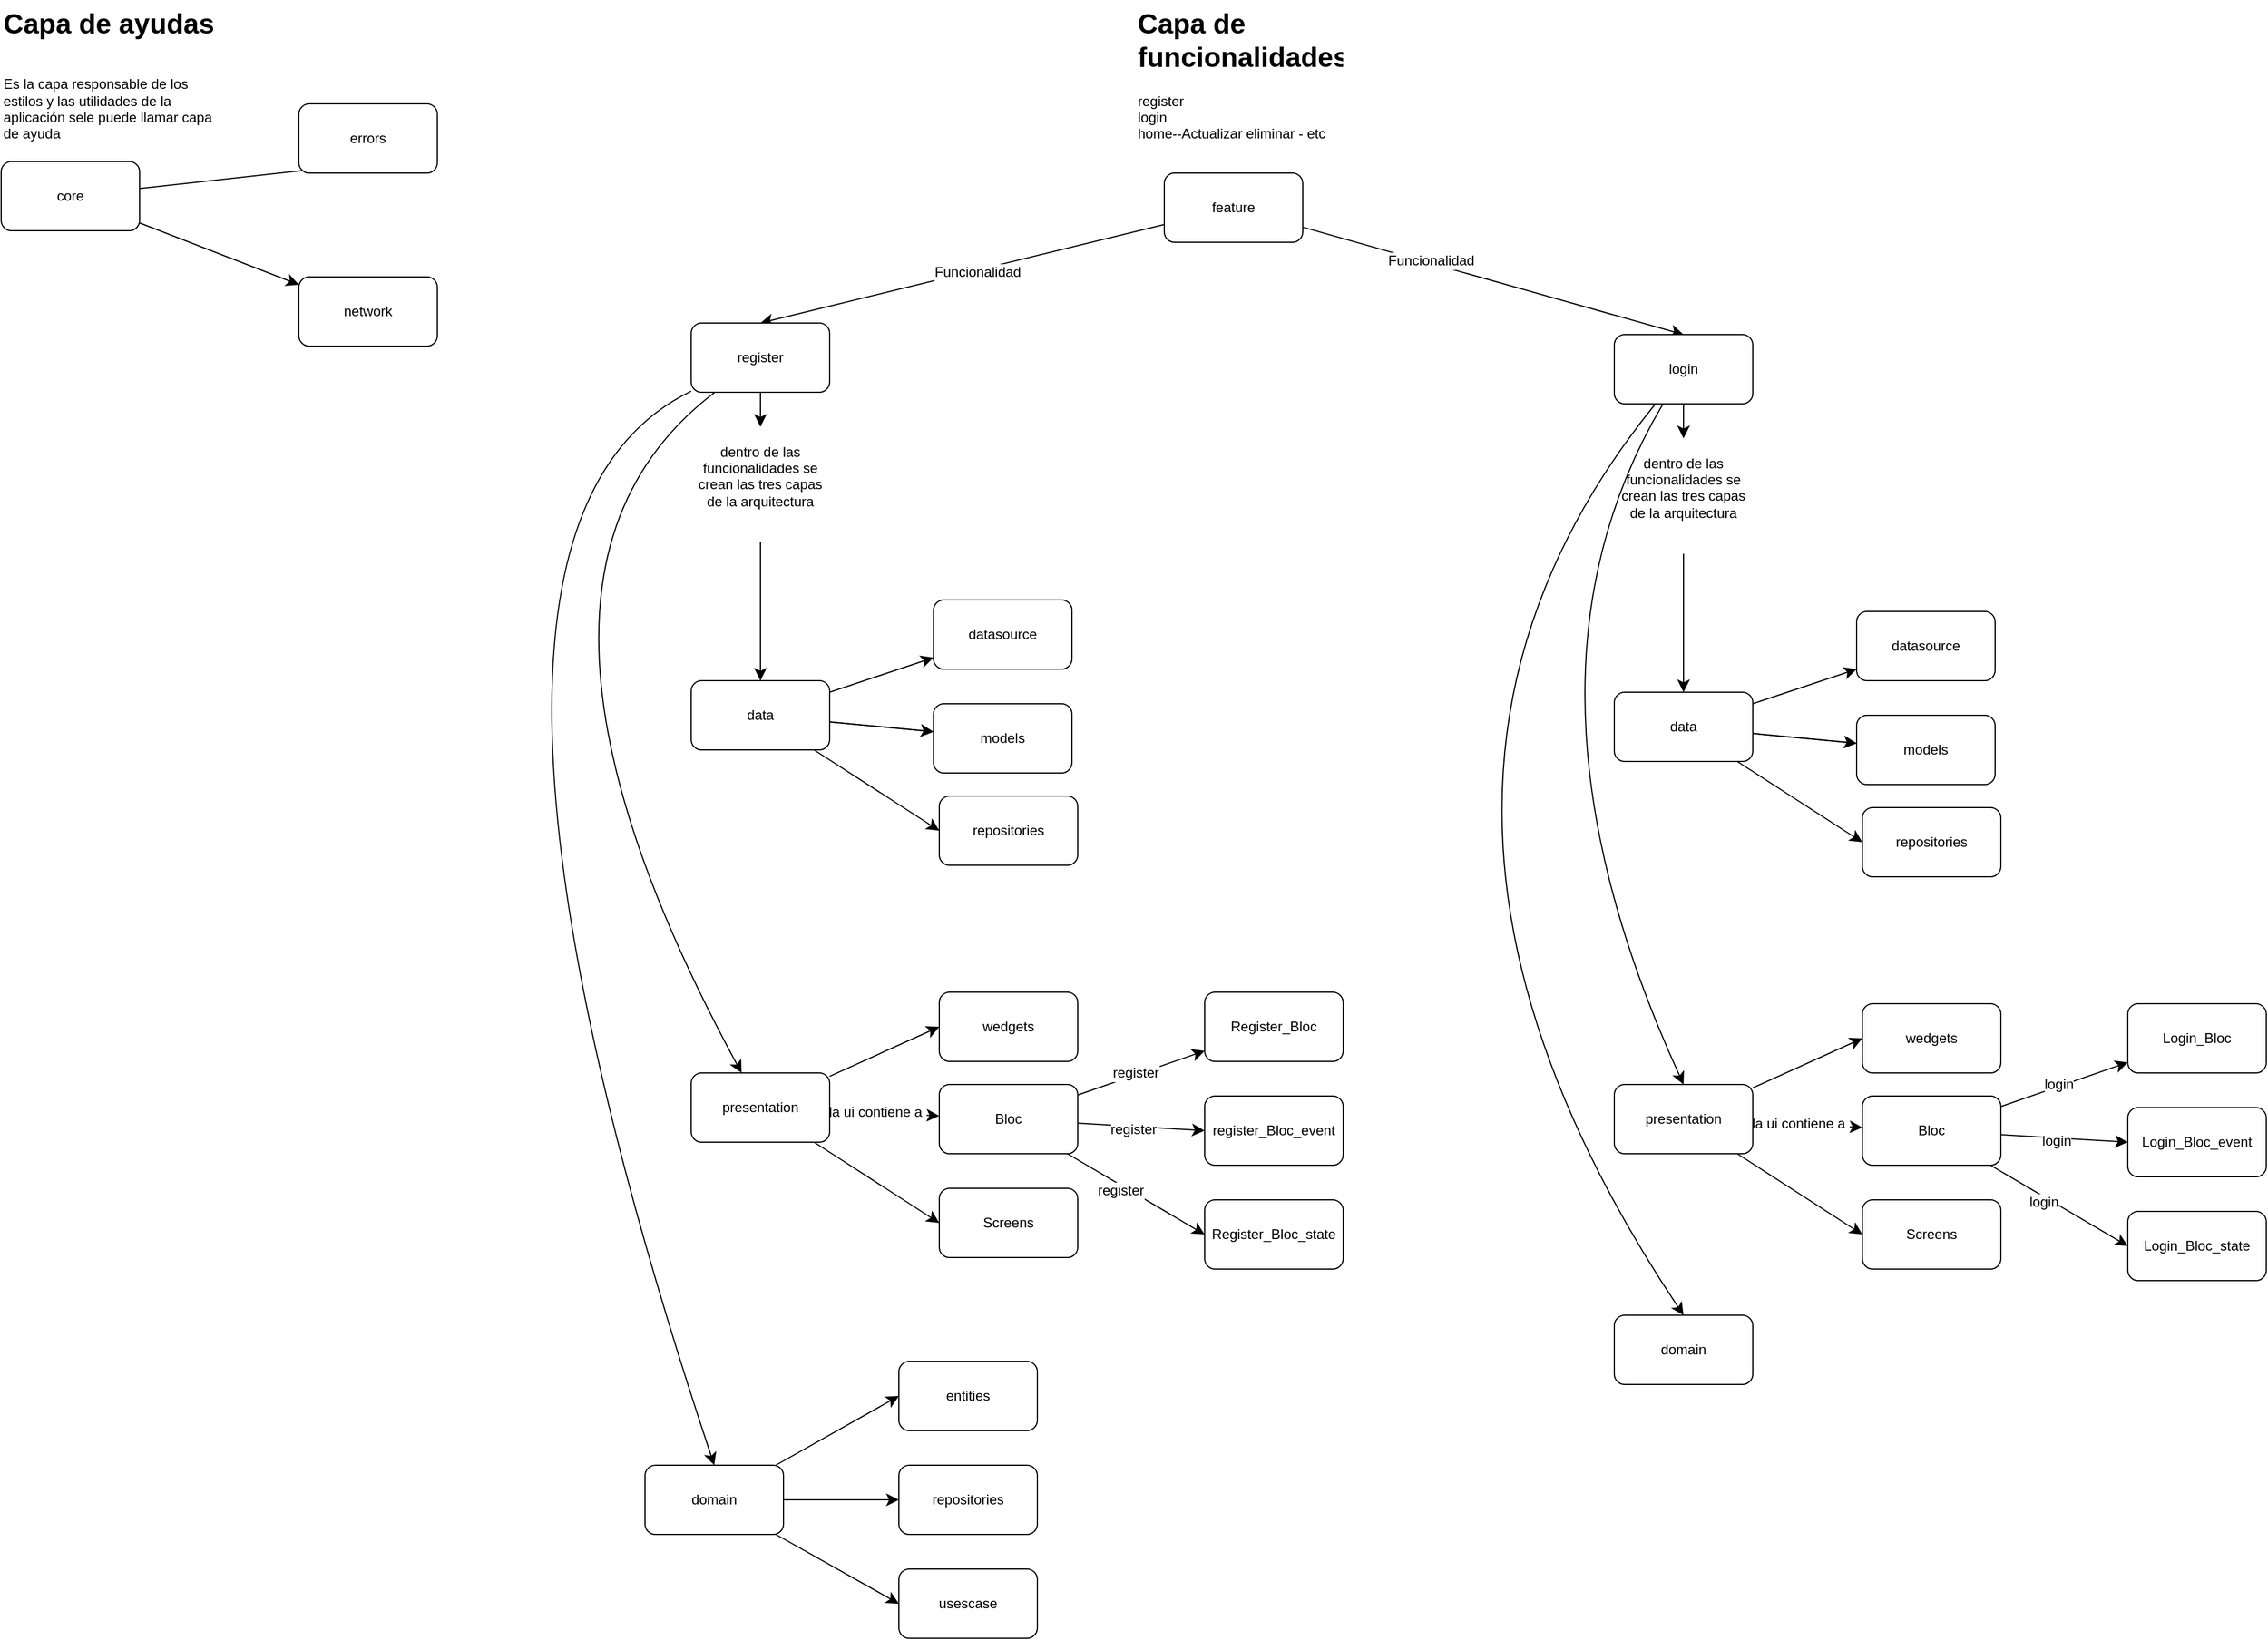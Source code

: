 <mxfile version="27.1.5" pages="3">
  <diagram name="Arquitectura Limpia" id="7ERIjwQvnktd2pereJde">
    <mxGraphModel dx="3115" dy="953" grid="1" gridSize="10" guides="1" tooltips="1" connect="1" arrows="1" fold="1" page="1" pageScale="1" pageWidth="827" pageHeight="1169" math="0" shadow="0">
      <root>
        <mxCell id="0" />
        <mxCell id="1" parent="0" />
        <mxCell id="aWAq4-83WFejdwoQO6e6-8" value="" style="edgeStyle=none;curved=1;rounded=0;orthogonalLoop=1;jettySize=auto;html=1;fontSize=12;startSize=8;endSize=8;" parent="1" source="H6_uLiXJobDVrNfoFZqB-1" target="aWAq4-83WFejdwoQO6e6-7" edge="1">
          <mxGeometry relative="1" as="geometry" />
        </mxCell>
        <mxCell id="aWAq4-83WFejdwoQO6e6-10" style="edgeStyle=none;curved=1;rounded=0;orthogonalLoop=1;jettySize=auto;html=1;entryX=1;entryY=0.75;entryDx=0;entryDy=0;fontSize=12;startSize=8;endSize=8;" parent="1" source="H6_uLiXJobDVrNfoFZqB-1" target="aWAq4-83WFejdwoQO6e6-9" edge="1">
          <mxGeometry relative="1" as="geometry" />
        </mxCell>
        <mxCell id="H6_uLiXJobDVrNfoFZqB-1" value="core" style="rounded=1;whiteSpace=wrap;html=1;" parent="1" vertex="1">
          <mxGeometry x="-388" y="150" width="120" height="60" as="geometry" />
        </mxCell>
        <mxCell id="H6_uLiXJobDVrNfoFZqB-8" style="edgeStyle=none;curved=1;rounded=0;orthogonalLoop=1;jettySize=auto;html=1;entryX=0.5;entryY=0;entryDx=0;entryDy=0;fontSize=12;startSize=8;endSize=8;" parent="1" source="H6_uLiXJobDVrNfoFZqB-3" target="H6_uLiXJobDVrNfoFZqB-7" edge="1">
          <mxGeometry relative="1" as="geometry" />
        </mxCell>
        <mxCell id="H6_uLiXJobDVrNfoFZqB-9" value="Funcionalidad" style="edgeLabel;html=1;align=center;verticalAlign=middle;resizable=0;points=[];fontSize=12;" parent="H6_uLiXJobDVrNfoFZqB-8" vertex="1" connectable="0">
          <mxGeometry x="-0.073" y="2" relative="1" as="geometry">
            <mxPoint as="offset" />
          </mxGeometry>
        </mxCell>
        <mxCell id="H6_uLiXJobDVrNfoFZqB-10" style="edgeStyle=none;curved=1;rounded=0;orthogonalLoop=1;jettySize=auto;html=1;fontSize=12;startSize=8;endSize=8;entryX=0.5;entryY=0;entryDx=0;entryDy=0;" parent="1" source="H6_uLiXJobDVrNfoFZqB-3" target="H6_uLiXJobDVrNfoFZqB-53" edge="1">
          <mxGeometry relative="1" as="geometry">
            <mxPoint x="980" y="300" as="targetPoint" />
          </mxGeometry>
        </mxCell>
        <mxCell id="H6_uLiXJobDVrNfoFZqB-12" value="Funcionalidad" style="edgeLabel;html=1;align=center;verticalAlign=middle;resizable=0;points=[];fontSize=12;" parent="H6_uLiXJobDVrNfoFZqB-10" vertex="1" connectable="0">
          <mxGeometry x="-0.335" y="2" relative="1" as="geometry">
            <mxPoint as="offset" />
          </mxGeometry>
        </mxCell>
        <mxCell id="H6_uLiXJobDVrNfoFZqB-3" value="feature" style="rounded=1;whiteSpace=wrap;html=1;" parent="1" vertex="1">
          <mxGeometry x="620" y="160" width="120" height="60" as="geometry" />
        </mxCell>
        <mxCell id="H6_uLiXJobDVrNfoFZqB-4" value="&lt;h1 style=&quot;margin-top: 0px;&quot;&gt;Capa de funcionalidades&lt;/h1&gt;&lt;div&gt;register&lt;/div&gt;&lt;div&gt;login&lt;/div&gt;&lt;div&gt;home--Actualizar eliminar - etc&lt;/div&gt;" style="text;html=1;whiteSpace=wrap;overflow=hidden;rounded=0;" parent="1" vertex="1">
          <mxGeometry x="595" y="10" width="180" height="130" as="geometry" />
        </mxCell>
        <mxCell id="H6_uLiXJobDVrNfoFZqB-6" value="&lt;h1 style=&quot;margin-top: 0px;&quot;&gt;Capa de ayudas&lt;/h1&gt;&lt;div&gt;&lt;br&gt;&lt;/div&gt;&lt;div&gt;&lt;span style=&quot;text-align: center;&quot;&gt;Es la capa responsable de los estilos y las utilidades de la aplicación sele puede llamar capa de ayuda&lt;/span&gt;&lt;/div&gt;" style="text;html=1;whiteSpace=wrap;overflow=hidden;rounded=0;" parent="1" vertex="1">
          <mxGeometry x="-388" y="10" width="190" height="120" as="geometry" />
        </mxCell>
        <mxCell id="H6_uLiXJobDVrNfoFZqB-15" style="edgeStyle=none;curved=1;rounded=0;orthogonalLoop=1;jettySize=auto;html=1;entryX=0.5;entryY=0;entryDx=0;entryDy=0;fontSize=12;startSize=8;endSize=8;" parent="1" source="H6_uLiXJobDVrNfoFZqB-16" target="H6_uLiXJobDVrNfoFZqB-14" edge="1">
          <mxGeometry relative="1" as="geometry" />
        </mxCell>
        <mxCell id="H6_uLiXJobDVrNfoFZqB-36" style="edgeStyle=none;curved=1;rounded=0;orthogonalLoop=1;jettySize=auto;html=1;fontSize=12;startSize=8;endSize=8;" parent="1" source="H6_uLiXJobDVrNfoFZqB-7" target="H6_uLiXJobDVrNfoFZqB-18" edge="1">
          <mxGeometry relative="1" as="geometry">
            <Array as="points">
              <mxPoint x="20" y="510" />
            </Array>
          </mxGeometry>
        </mxCell>
        <mxCell id="H6_uLiXJobDVrNfoFZqB-37" style="edgeStyle=none;curved=1;rounded=0;orthogonalLoop=1;jettySize=auto;html=1;entryX=0.5;entryY=0;entryDx=0;entryDy=0;fontSize=12;startSize=8;endSize=8;" parent="1" source="H6_uLiXJobDVrNfoFZqB-7" target="H6_uLiXJobDVrNfoFZqB-19" edge="1">
          <mxGeometry relative="1" as="geometry">
            <Array as="points">
              <mxPoint x="-40" y="470" />
            </Array>
          </mxGeometry>
        </mxCell>
        <mxCell id="H6_uLiXJobDVrNfoFZqB-7" value="register" style="rounded=1;whiteSpace=wrap;html=1;" parent="1" vertex="1">
          <mxGeometry x="210" y="290" width="120" height="60" as="geometry" />
        </mxCell>
        <mxCell id="H6_uLiXJobDVrNfoFZqB-44" value="" style="edgeStyle=none;curved=1;rounded=0;orthogonalLoop=1;jettySize=auto;html=1;fontSize=12;startSize=8;endSize=8;" parent="1" source="H6_uLiXJobDVrNfoFZqB-14" target="H6_uLiXJobDVrNfoFZqB-43" edge="1">
          <mxGeometry relative="1" as="geometry" />
        </mxCell>
        <mxCell id="H6_uLiXJobDVrNfoFZqB-46" value="" style="edgeStyle=none;curved=1;rounded=0;orthogonalLoop=1;jettySize=auto;html=1;fontSize=12;startSize=8;endSize=8;" parent="1" source="H6_uLiXJobDVrNfoFZqB-14" target="H6_uLiXJobDVrNfoFZqB-45" edge="1">
          <mxGeometry relative="1" as="geometry" />
        </mxCell>
        <mxCell id="H6_uLiXJobDVrNfoFZqB-47" value="" style="edgeStyle=none;curved=1;rounded=0;orthogonalLoop=1;jettySize=auto;html=1;fontSize=12;startSize=8;endSize=8;" parent="1" source="H6_uLiXJobDVrNfoFZqB-14" target="H6_uLiXJobDVrNfoFZqB-45" edge="1">
          <mxGeometry relative="1" as="geometry" />
        </mxCell>
        <mxCell id="H6_uLiXJobDVrNfoFZqB-51" style="edgeStyle=none;curved=1;rounded=0;orthogonalLoop=1;jettySize=auto;html=1;entryX=0;entryY=0.5;entryDx=0;entryDy=0;fontSize=12;startSize=8;endSize=8;" parent="1" source="H6_uLiXJobDVrNfoFZqB-14" target="H6_uLiXJobDVrNfoFZqB-49" edge="1">
          <mxGeometry relative="1" as="geometry" />
        </mxCell>
        <mxCell id="H6_uLiXJobDVrNfoFZqB-14" value="data" style="rounded=1;whiteSpace=wrap;html=1;" parent="1" vertex="1">
          <mxGeometry x="210" y="600" width="120" height="60" as="geometry" />
        </mxCell>
        <mxCell id="H6_uLiXJobDVrNfoFZqB-17" value="" style="edgeStyle=none;curved=1;rounded=0;orthogonalLoop=1;jettySize=auto;html=1;entryX=0.5;entryY=0;entryDx=0;entryDy=0;fontSize=12;startSize=8;endSize=8;" parent="1" source="H6_uLiXJobDVrNfoFZqB-7" target="H6_uLiXJobDVrNfoFZqB-16" edge="1">
          <mxGeometry relative="1" as="geometry">
            <mxPoint x="270" y="350" as="sourcePoint" />
            <mxPoint x="270" y="440" as="targetPoint" />
          </mxGeometry>
        </mxCell>
        <mxCell id="H6_uLiXJobDVrNfoFZqB-16" value="dentro de las funcionalidades se crean las tres capas de la arquitectura&lt;div&gt;&lt;br&gt;&lt;/div&gt;" style="text;html=1;align=center;verticalAlign=middle;whiteSpace=wrap;rounded=0;" parent="1" vertex="1">
          <mxGeometry x="215" y="380" width="110" height="100" as="geometry" />
        </mxCell>
        <mxCell id="H6_uLiXJobDVrNfoFZqB-21" value="" style="edgeStyle=none;curved=1;rounded=0;orthogonalLoop=1;jettySize=auto;html=1;fontSize=12;startSize=8;endSize=8;" parent="1" source="H6_uLiXJobDVrNfoFZqB-18" target="H6_uLiXJobDVrNfoFZqB-20" edge="1">
          <mxGeometry relative="1" as="geometry" />
        </mxCell>
        <mxCell id="H6_uLiXJobDVrNfoFZqB-22" value="la ui contiene a&amp;nbsp;" style="edgeLabel;html=1;align=center;verticalAlign=middle;resizable=0;points=[];fontSize=12;" parent="H6_uLiXJobDVrNfoFZqB-21" vertex="1" connectable="0">
          <mxGeometry x="-0.138" y="1" relative="1" as="geometry">
            <mxPoint as="offset" />
          </mxGeometry>
        </mxCell>
        <mxCell id="H6_uLiXJobDVrNfoFZqB-23" style="edgeStyle=none;curved=1;rounded=0;orthogonalLoop=1;jettySize=auto;html=1;fontSize=12;startSize=8;endSize=8;entryX=0;entryY=0.5;entryDx=0;entryDy=0;" parent="1" source="H6_uLiXJobDVrNfoFZqB-18" target="H6_uLiXJobDVrNfoFZqB-24" edge="1">
          <mxGeometry relative="1" as="geometry">
            <mxPoint x="405" y="890" as="targetPoint" />
          </mxGeometry>
        </mxCell>
        <mxCell id="H6_uLiXJobDVrNfoFZqB-26" style="edgeStyle=none;curved=1;rounded=0;orthogonalLoop=1;jettySize=auto;html=1;entryX=0;entryY=0.5;entryDx=0;entryDy=0;fontSize=12;startSize=8;endSize=8;" parent="1" source="H6_uLiXJobDVrNfoFZqB-18" target="H6_uLiXJobDVrNfoFZqB-25" edge="1">
          <mxGeometry relative="1" as="geometry" />
        </mxCell>
        <mxCell id="H6_uLiXJobDVrNfoFZqB-18" value="presentation" style="rounded=1;whiteSpace=wrap;html=1;" parent="1" vertex="1">
          <mxGeometry x="210" y="940" width="120" height="60" as="geometry" />
        </mxCell>
        <mxCell id="aWAq4-83WFejdwoQO6e6-4" style="edgeStyle=none;curved=1;rounded=0;orthogonalLoop=1;jettySize=auto;html=1;entryX=0;entryY=0.5;entryDx=0;entryDy=0;fontSize=12;startSize=8;endSize=8;" parent="1" source="H6_uLiXJobDVrNfoFZqB-19" target="aWAq4-83WFejdwoQO6e6-1" edge="1">
          <mxGeometry relative="1" as="geometry" />
        </mxCell>
        <mxCell id="aWAq4-83WFejdwoQO6e6-5" style="edgeStyle=none;curved=1;rounded=0;orthogonalLoop=1;jettySize=auto;html=1;entryX=0;entryY=0.5;entryDx=0;entryDy=0;fontSize=12;startSize=8;endSize=8;" parent="1" source="H6_uLiXJobDVrNfoFZqB-19" target="aWAq4-83WFejdwoQO6e6-2" edge="1">
          <mxGeometry relative="1" as="geometry" />
        </mxCell>
        <mxCell id="aWAq4-83WFejdwoQO6e6-6" style="edgeStyle=none;curved=1;rounded=0;orthogonalLoop=1;jettySize=auto;html=1;entryX=0;entryY=0.5;entryDx=0;entryDy=0;fontSize=12;startSize=8;endSize=8;" parent="1" source="H6_uLiXJobDVrNfoFZqB-19" target="aWAq4-83WFejdwoQO6e6-3" edge="1">
          <mxGeometry relative="1" as="geometry" />
        </mxCell>
        <mxCell id="H6_uLiXJobDVrNfoFZqB-19" value="domain" style="rounded=1;whiteSpace=wrap;html=1;" parent="1" vertex="1">
          <mxGeometry x="170" y="1280" width="120" height="60" as="geometry" />
        </mxCell>
        <mxCell id="H6_uLiXJobDVrNfoFZqB-28" value="" style="edgeStyle=none;curved=1;rounded=0;orthogonalLoop=1;jettySize=auto;html=1;fontSize=12;startSize=8;endSize=8;" parent="1" source="H6_uLiXJobDVrNfoFZqB-20" target="H6_uLiXJobDVrNfoFZqB-27" edge="1">
          <mxGeometry relative="1" as="geometry" />
        </mxCell>
        <mxCell id="H6_uLiXJobDVrNfoFZqB-29" value="register" style="edgeLabel;html=1;align=center;verticalAlign=middle;resizable=0;points=[];fontSize=12;" parent="H6_uLiXJobDVrNfoFZqB-28" vertex="1" connectable="0">
          <mxGeometry x="-0.093" y="2" relative="1" as="geometry">
            <mxPoint as="offset" />
          </mxGeometry>
        </mxCell>
        <mxCell id="H6_uLiXJobDVrNfoFZqB-32" style="edgeStyle=none;curved=1;rounded=0;orthogonalLoop=1;jettySize=auto;html=1;entryX=0;entryY=0.5;entryDx=0;entryDy=0;fontSize=12;startSize=8;endSize=8;" parent="1" source="H6_uLiXJobDVrNfoFZqB-20" target="H6_uLiXJobDVrNfoFZqB-30" edge="1">
          <mxGeometry relative="1" as="geometry" />
        </mxCell>
        <mxCell id="H6_uLiXJobDVrNfoFZqB-34" value="register" style="edgeLabel;html=1;align=center;verticalAlign=middle;resizable=0;points=[];fontSize=12;" parent="H6_uLiXJobDVrNfoFZqB-32" vertex="1" connectable="0">
          <mxGeometry x="-0.131" y="-2" relative="1" as="geometry">
            <mxPoint as="offset" />
          </mxGeometry>
        </mxCell>
        <mxCell id="H6_uLiXJobDVrNfoFZqB-33" style="edgeStyle=none;curved=1;rounded=0;orthogonalLoop=1;jettySize=auto;html=1;entryX=0;entryY=0.5;entryDx=0;entryDy=0;fontSize=12;startSize=8;endSize=8;" parent="1" source="H6_uLiXJobDVrNfoFZqB-20" target="H6_uLiXJobDVrNfoFZqB-31" edge="1">
          <mxGeometry relative="1" as="geometry" />
        </mxCell>
        <mxCell id="H6_uLiXJobDVrNfoFZqB-35" value="register" style="edgeLabel;html=1;align=center;verticalAlign=middle;resizable=0;points=[];fontSize=12;" parent="H6_uLiXJobDVrNfoFZqB-33" vertex="1" connectable="0">
          <mxGeometry x="-0.196" y="-4" relative="1" as="geometry">
            <mxPoint as="offset" />
          </mxGeometry>
        </mxCell>
        <mxCell id="H6_uLiXJobDVrNfoFZqB-20" value="Bloc" style="rounded=1;whiteSpace=wrap;html=1;" parent="1" vertex="1">
          <mxGeometry x="425" y="950" width="120" height="60" as="geometry" />
        </mxCell>
        <mxCell id="H6_uLiXJobDVrNfoFZqB-24" value="Screens" style="rounded=1;whiteSpace=wrap;html=1;" parent="1" vertex="1">
          <mxGeometry x="425" y="1040" width="120" height="60" as="geometry" />
        </mxCell>
        <mxCell id="H6_uLiXJobDVrNfoFZqB-25" value="wedgets" style="rounded=1;whiteSpace=wrap;html=1;" parent="1" vertex="1">
          <mxGeometry x="425" y="870" width="120" height="60" as="geometry" />
        </mxCell>
        <mxCell id="H6_uLiXJobDVrNfoFZqB-27" value="Register_Bloc" style="rounded=1;whiteSpace=wrap;html=1;" parent="1" vertex="1">
          <mxGeometry x="655" y="870" width="120" height="60" as="geometry" />
        </mxCell>
        <mxCell id="H6_uLiXJobDVrNfoFZqB-30" value="register_Bloc_event" style="rounded=1;whiteSpace=wrap;html=1;" parent="1" vertex="1">
          <mxGeometry x="655" y="960" width="120" height="60" as="geometry" />
        </mxCell>
        <mxCell id="H6_uLiXJobDVrNfoFZqB-31" value="Register_Bloc_state" style="rounded=1;whiteSpace=wrap;html=1;" parent="1" vertex="1">
          <mxGeometry x="655" y="1050" width="120" height="60" as="geometry" />
        </mxCell>
        <mxCell id="H6_uLiXJobDVrNfoFZqB-43" value="datasource" style="rounded=1;whiteSpace=wrap;html=1;" parent="1" vertex="1">
          <mxGeometry x="420" y="530" width="120" height="60" as="geometry" />
        </mxCell>
        <mxCell id="H6_uLiXJobDVrNfoFZqB-45" value="models" style="rounded=1;whiteSpace=wrap;html=1;" parent="1" vertex="1">
          <mxGeometry x="420" y="620" width="120" height="60" as="geometry" />
        </mxCell>
        <mxCell id="H6_uLiXJobDVrNfoFZqB-49" value="repositories" style="rounded=1;whiteSpace=wrap;html=1;" parent="1" vertex="1">
          <mxGeometry x="425" y="700" width="120" height="60" as="geometry" />
        </mxCell>
        <mxCell id="H6_uLiXJobDVrNfoFZqB-52" style="edgeStyle=none;curved=1;rounded=0;orthogonalLoop=1;jettySize=auto;html=1;entryX=0.5;entryY=0;entryDx=0;entryDy=0;fontSize=12;startSize=8;endSize=8;" parent="1" source="H6_uLiXJobDVrNfoFZqB-60" target="H6_uLiXJobDVrNfoFZqB-58" edge="1">
          <mxGeometry relative="1" as="geometry" />
        </mxCell>
        <mxCell id="H6_uLiXJobDVrNfoFZqB-83" style="edgeStyle=none;curved=1;rounded=0;orthogonalLoop=1;jettySize=auto;html=1;entryX=0.5;entryY=0;entryDx=0;entryDy=0;fontSize=12;startSize=8;endSize=8;" parent="1" source="H6_uLiXJobDVrNfoFZqB-53" target="H6_uLiXJobDVrNfoFZqB-65" edge="1">
          <mxGeometry relative="1" as="geometry">
            <Array as="points">
              <mxPoint x="910" y="600" />
            </Array>
          </mxGeometry>
        </mxCell>
        <mxCell id="H6_uLiXJobDVrNfoFZqB-84" style="edgeStyle=none;curved=1;rounded=0;orthogonalLoop=1;jettySize=auto;html=1;entryX=0.5;entryY=0;entryDx=0;entryDy=0;fontSize=12;startSize=8;endSize=8;" parent="1" source="H6_uLiXJobDVrNfoFZqB-53" target="H6_uLiXJobDVrNfoFZqB-66" edge="1">
          <mxGeometry relative="1" as="geometry">
            <Array as="points">
              <mxPoint x="770" y="700" />
            </Array>
          </mxGeometry>
        </mxCell>
        <mxCell id="H6_uLiXJobDVrNfoFZqB-53" value="login" style="rounded=1;whiteSpace=wrap;html=1;" parent="1" vertex="1">
          <mxGeometry x="1010" y="300" width="120" height="60" as="geometry" />
        </mxCell>
        <mxCell id="H6_uLiXJobDVrNfoFZqB-54" value="" style="edgeStyle=none;curved=1;rounded=0;orthogonalLoop=1;jettySize=auto;html=1;fontSize=12;startSize=8;endSize=8;" parent="1" source="H6_uLiXJobDVrNfoFZqB-58" target="H6_uLiXJobDVrNfoFZqB-79" edge="1">
          <mxGeometry relative="1" as="geometry" />
        </mxCell>
        <mxCell id="H6_uLiXJobDVrNfoFZqB-55" value="" style="edgeStyle=none;curved=1;rounded=0;orthogonalLoop=1;jettySize=auto;html=1;fontSize=12;startSize=8;endSize=8;" parent="1" source="H6_uLiXJobDVrNfoFZqB-58" target="H6_uLiXJobDVrNfoFZqB-80" edge="1">
          <mxGeometry relative="1" as="geometry" />
        </mxCell>
        <mxCell id="H6_uLiXJobDVrNfoFZqB-56" value="" style="edgeStyle=none;curved=1;rounded=0;orthogonalLoop=1;jettySize=auto;html=1;fontSize=12;startSize=8;endSize=8;" parent="1" source="H6_uLiXJobDVrNfoFZqB-58" target="H6_uLiXJobDVrNfoFZqB-80" edge="1">
          <mxGeometry relative="1" as="geometry" />
        </mxCell>
        <mxCell id="H6_uLiXJobDVrNfoFZqB-57" style="edgeStyle=none;curved=1;rounded=0;orthogonalLoop=1;jettySize=auto;html=1;entryX=0;entryY=0.5;entryDx=0;entryDy=0;fontSize=12;startSize=8;endSize=8;" parent="1" source="H6_uLiXJobDVrNfoFZqB-58" target="H6_uLiXJobDVrNfoFZqB-81" edge="1">
          <mxGeometry relative="1" as="geometry" />
        </mxCell>
        <mxCell id="H6_uLiXJobDVrNfoFZqB-58" value="data" style="rounded=1;whiteSpace=wrap;html=1;" parent="1" vertex="1">
          <mxGeometry x="1010" y="610" width="120" height="60" as="geometry" />
        </mxCell>
        <mxCell id="H6_uLiXJobDVrNfoFZqB-59" value="" style="edgeStyle=none;curved=1;rounded=0;orthogonalLoop=1;jettySize=auto;html=1;entryX=0.5;entryY=0;entryDx=0;entryDy=0;fontSize=12;startSize=8;endSize=8;" parent="1" source="H6_uLiXJobDVrNfoFZqB-53" target="H6_uLiXJobDVrNfoFZqB-60" edge="1">
          <mxGeometry relative="1" as="geometry">
            <mxPoint x="1070" y="360" as="sourcePoint" />
            <mxPoint x="1070" y="450" as="targetPoint" />
          </mxGeometry>
        </mxCell>
        <mxCell id="H6_uLiXJobDVrNfoFZqB-60" value="dentro de las funcionalidades se crean las tres capas de la arquitectura&lt;div&gt;&lt;br&gt;&lt;/div&gt;" style="text;html=1;align=center;verticalAlign=middle;whiteSpace=wrap;rounded=0;" parent="1" vertex="1">
          <mxGeometry x="1015" y="390" width="110" height="100" as="geometry" />
        </mxCell>
        <mxCell id="H6_uLiXJobDVrNfoFZqB-61" value="" style="edgeStyle=none;curved=1;rounded=0;orthogonalLoop=1;jettySize=auto;html=1;fontSize=12;startSize=8;endSize=8;" parent="1" source="H6_uLiXJobDVrNfoFZqB-65" target="H6_uLiXJobDVrNfoFZqB-73" edge="1">
          <mxGeometry relative="1" as="geometry" />
        </mxCell>
        <mxCell id="H6_uLiXJobDVrNfoFZqB-62" value="la ui contiene a&amp;nbsp;" style="edgeLabel;html=1;align=center;verticalAlign=middle;resizable=0;points=[];fontSize=12;" parent="H6_uLiXJobDVrNfoFZqB-61" vertex="1" connectable="0">
          <mxGeometry x="-0.138" y="1" relative="1" as="geometry">
            <mxPoint as="offset" />
          </mxGeometry>
        </mxCell>
        <mxCell id="H6_uLiXJobDVrNfoFZqB-63" style="edgeStyle=none;curved=1;rounded=0;orthogonalLoop=1;jettySize=auto;html=1;fontSize=12;startSize=8;endSize=8;entryX=0;entryY=0.5;entryDx=0;entryDy=0;" parent="1" source="H6_uLiXJobDVrNfoFZqB-65" target="H6_uLiXJobDVrNfoFZqB-74" edge="1">
          <mxGeometry relative="1" as="geometry">
            <mxPoint x="1205" y="900" as="targetPoint" />
          </mxGeometry>
        </mxCell>
        <mxCell id="H6_uLiXJobDVrNfoFZqB-64" style="edgeStyle=none;curved=1;rounded=0;orthogonalLoop=1;jettySize=auto;html=1;entryX=0;entryY=0.5;entryDx=0;entryDy=0;fontSize=12;startSize=8;endSize=8;" parent="1" source="H6_uLiXJobDVrNfoFZqB-65" target="H6_uLiXJobDVrNfoFZqB-75" edge="1">
          <mxGeometry relative="1" as="geometry" />
        </mxCell>
        <mxCell id="H6_uLiXJobDVrNfoFZqB-65" value="presentation" style="rounded=1;whiteSpace=wrap;html=1;" parent="1" vertex="1">
          <mxGeometry x="1010" y="950" width="120" height="60" as="geometry" />
        </mxCell>
        <mxCell id="H6_uLiXJobDVrNfoFZqB-66" value="domain" style="rounded=1;whiteSpace=wrap;html=1;" parent="1" vertex="1">
          <mxGeometry x="1010" y="1150" width="120" height="60" as="geometry" />
        </mxCell>
        <mxCell id="H6_uLiXJobDVrNfoFZqB-67" value="" style="edgeStyle=none;curved=1;rounded=0;orthogonalLoop=1;jettySize=auto;html=1;fontSize=12;startSize=8;endSize=8;" parent="1" source="H6_uLiXJobDVrNfoFZqB-73" target="H6_uLiXJobDVrNfoFZqB-76" edge="1">
          <mxGeometry relative="1" as="geometry" />
        </mxCell>
        <mxCell id="H6_uLiXJobDVrNfoFZqB-68" value="login" style="edgeLabel;html=1;align=center;verticalAlign=middle;resizable=0;points=[];fontSize=12;" parent="H6_uLiXJobDVrNfoFZqB-67" vertex="1" connectable="0">
          <mxGeometry x="-0.093" y="2" relative="1" as="geometry">
            <mxPoint as="offset" />
          </mxGeometry>
        </mxCell>
        <mxCell id="H6_uLiXJobDVrNfoFZqB-69" style="edgeStyle=none;curved=1;rounded=0;orthogonalLoop=1;jettySize=auto;html=1;entryX=0;entryY=0.5;entryDx=0;entryDy=0;fontSize=12;startSize=8;endSize=8;" parent="1" source="H6_uLiXJobDVrNfoFZqB-73" target="H6_uLiXJobDVrNfoFZqB-77" edge="1">
          <mxGeometry relative="1" as="geometry" />
        </mxCell>
        <mxCell id="H6_uLiXJobDVrNfoFZqB-70" value="login" style="edgeLabel;html=1;align=center;verticalAlign=middle;resizable=0;points=[];fontSize=12;" parent="H6_uLiXJobDVrNfoFZqB-69" vertex="1" connectable="0">
          <mxGeometry x="-0.131" y="-2" relative="1" as="geometry">
            <mxPoint as="offset" />
          </mxGeometry>
        </mxCell>
        <mxCell id="H6_uLiXJobDVrNfoFZqB-71" style="edgeStyle=none;curved=1;rounded=0;orthogonalLoop=1;jettySize=auto;html=1;entryX=0;entryY=0.5;entryDx=0;entryDy=0;fontSize=12;startSize=8;endSize=8;" parent="1" source="H6_uLiXJobDVrNfoFZqB-73" target="H6_uLiXJobDVrNfoFZqB-78" edge="1">
          <mxGeometry relative="1" as="geometry" />
        </mxCell>
        <mxCell id="H6_uLiXJobDVrNfoFZqB-72" value="login" style="edgeLabel;html=1;align=center;verticalAlign=middle;resizable=0;points=[];fontSize=12;" parent="H6_uLiXJobDVrNfoFZqB-71" vertex="1" connectable="0">
          <mxGeometry x="-0.196" y="-4" relative="1" as="geometry">
            <mxPoint as="offset" />
          </mxGeometry>
        </mxCell>
        <mxCell id="H6_uLiXJobDVrNfoFZqB-73" value="Bloc" style="rounded=1;whiteSpace=wrap;html=1;" parent="1" vertex="1">
          <mxGeometry x="1225" y="960" width="120" height="60" as="geometry" />
        </mxCell>
        <mxCell id="H6_uLiXJobDVrNfoFZqB-74" value="Screens" style="rounded=1;whiteSpace=wrap;html=1;" parent="1" vertex="1">
          <mxGeometry x="1225" y="1050" width="120" height="60" as="geometry" />
        </mxCell>
        <mxCell id="H6_uLiXJobDVrNfoFZqB-75" value="wedgets" style="rounded=1;whiteSpace=wrap;html=1;" parent="1" vertex="1">
          <mxGeometry x="1225" y="880" width="120" height="60" as="geometry" />
        </mxCell>
        <mxCell id="H6_uLiXJobDVrNfoFZqB-76" value="Login_Bloc" style="rounded=1;whiteSpace=wrap;html=1;" parent="1" vertex="1">
          <mxGeometry x="1455" y="880" width="120" height="60" as="geometry" />
        </mxCell>
        <mxCell id="H6_uLiXJobDVrNfoFZqB-77" value="Login_Bloc_event" style="rounded=1;whiteSpace=wrap;html=1;" parent="1" vertex="1">
          <mxGeometry x="1455" y="970" width="120" height="60" as="geometry" />
        </mxCell>
        <mxCell id="H6_uLiXJobDVrNfoFZqB-78" value="Login_Bloc_state" style="rounded=1;whiteSpace=wrap;html=1;" parent="1" vertex="1">
          <mxGeometry x="1455" y="1060" width="120" height="60" as="geometry" />
        </mxCell>
        <mxCell id="H6_uLiXJobDVrNfoFZqB-79" value="datasource" style="rounded=1;whiteSpace=wrap;html=1;" parent="1" vertex="1">
          <mxGeometry x="1220" y="540" width="120" height="60" as="geometry" />
        </mxCell>
        <mxCell id="H6_uLiXJobDVrNfoFZqB-80" value="models" style="rounded=1;whiteSpace=wrap;html=1;" parent="1" vertex="1">
          <mxGeometry x="1220" y="630" width="120" height="60" as="geometry" />
        </mxCell>
        <mxCell id="H6_uLiXJobDVrNfoFZqB-81" value="repositories" style="rounded=1;whiteSpace=wrap;html=1;" parent="1" vertex="1">
          <mxGeometry x="1225" y="710" width="120" height="60" as="geometry" />
        </mxCell>
        <mxCell id="aWAq4-83WFejdwoQO6e6-1" value="entities" style="rounded=1;whiteSpace=wrap;html=1;" parent="1" vertex="1">
          <mxGeometry x="390" y="1190" width="120" height="60" as="geometry" />
        </mxCell>
        <mxCell id="aWAq4-83WFejdwoQO6e6-2" value="repositories" style="rounded=1;whiteSpace=wrap;html=1;" parent="1" vertex="1">
          <mxGeometry x="390" y="1280" width="120" height="60" as="geometry" />
        </mxCell>
        <mxCell id="aWAq4-83WFejdwoQO6e6-3" value="usescase" style="rounded=1;whiteSpace=wrap;html=1;" parent="1" vertex="1">
          <mxGeometry x="390" y="1370" width="120" height="60" as="geometry" />
        </mxCell>
        <mxCell id="aWAq4-83WFejdwoQO6e6-7" value="network" style="rounded=1;whiteSpace=wrap;html=1;" parent="1" vertex="1">
          <mxGeometry x="-130" y="250" width="120" height="60" as="geometry" />
        </mxCell>
        <mxCell id="aWAq4-83WFejdwoQO6e6-9" value="errors" style="rounded=1;whiteSpace=wrap;html=1;" parent="1" vertex="1">
          <mxGeometry x="-130" y="100" width="120" height="60" as="geometry" />
        </mxCell>
      </root>
    </mxGraphModel>
  </diagram>
  <diagram id="Rf01ELLScm8G5NxFYaVu" name="Bloc">
    <mxGraphModel dx="966" dy="1713" grid="1" gridSize="10" guides="1" tooltips="1" connect="1" arrows="1" fold="1" page="1" pageScale="1" pageWidth="827" pageHeight="1169" math="0" shadow="0">
      <root>
        <mxCell id="0" />
        <mxCell id="1" parent="0" />
        <mxCell id="2r2n_GfjeBUPZDFlsN0z-1" style="edgeStyle=orthogonalEdgeStyle;rounded=0;orthogonalLoop=1;jettySize=auto;html=1;entryX=0;entryY=0.5;entryDx=0;entryDy=0;" edge="1" parent="1" source="2r2n_GfjeBUPZDFlsN0z-3">
          <mxGeometry relative="1" as="geometry">
            <mxPoint x="320" y="280" as="targetPoint" />
          </mxGeometry>
        </mxCell>
        <mxCell id="2r2n_GfjeBUPZDFlsN0z-2" value="envia un evento" style="edgeLabel;html=1;align=center;verticalAlign=middle;resizable=0;points=[];" vertex="1" connectable="0" parent="2r2n_GfjeBUPZDFlsN0z-1">
          <mxGeometry x="0.195" y="2" relative="1" as="geometry">
            <mxPoint as="offset" />
          </mxGeometry>
        </mxCell>
        <mxCell id="2r2n_GfjeBUPZDFlsN0z-3" value="UI" style="rounded=1;whiteSpace=wrap;html=1;" vertex="1" parent="1">
          <mxGeometry x="50" y="250" width="120" height="60" as="geometry" />
        </mxCell>
        <mxCell id="2r2n_GfjeBUPZDFlsN0z-4" style="edgeStyle=orthogonalEdgeStyle;rounded=0;orthogonalLoop=1;jettySize=auto;html=1;entryX=0;entryY=0.5;entryDx=0;entryDy=0;" edge="1" parent="1" target="2r2n_GfjeBUPZDFlsN0z-14">
          <mxGeometry relative="1" as="geometry">
            <mxPoint x="440" y="280" as="sourcePoint" />
            <mxPoint x="520" y="130" as="targetPoint" />
          </mxGeometry>
        </mxCell>
        <mxCell id="2r2n_GfjeBUPZDFlsN0z-5" value="El evento se va a procesar" style="edgeLabel;html=1;align=center;verticalAlign=middle;resizable=0;points=[];" vertex="1" connectable="0" parent="2r2n_GfjeBUPZDFlsN0z-4">
          <mxGeometry x="-0.093" y="-4" relative="1" as="geometry">
            <mxPoint as="offset" />
          </mxGeometry>
        </mxCell>
        <mxCell id="2r2n_GfjeBUPZDFlsN0z-6" style="edgeStyle=orthogonalEdgeStyle;rounded=0;orthogonalLoop=1;jettySize=auto;html=1;entryX=0;entryY=0.5;entryDx=0;entryDy=0;" edge="1" parent="1" source="2r2n_GfjeBUPZDFlsN0z-7" target="2r2n_GfjeBUPZDFlsN0z-9">
          <mxGeometry relative="1" as="geometry" />
        </mxCell>
        <mxCell id="2r2n_GfjeBUPZDFlsN0z-56" style="edgeStyle=orthogonalEdgeStyle;rounded=0;orthogonalLoop=1;jettySize=auto;html=1;entryX=0.75;entryY=0;entryDx=0;entryDy=0;" edge="1" parent="1" source="2r2n_GfjeBUPZDFlsN0z-7" target="2r2n_GfjeBUPZDFlsN0z-14">
          <mxGeometry relative="1" as="geometry">
            <Array as="points">
              <mxPoint x="1010" y="30" />
              <mxPoint x="630" y="30" />
            </Array>
          </mxGeometry>
        </mxCell>
        <mxCell id="2r2n_GfjeBUPZDFlsN0z-7" value="UseCase(RegisterUsecase)" style="rounded=1;whiteSpace=wrap;html=1;" vertex="1" parent="1">
          <mxGeometry x="920" y="90" width="180" height="60" as="geometry" />
        </mxCell>
        <mxCell id="2r2n_GfjeBUPZDFlsN0z-20" style="edgeStyle=orthogonalEdgeStyle;rounded=0;orthogonalLoop=1;jettySize=auto;html=1;entryX=0.5;entryY=0;entryDx=0;entryDy=0;" edge="1" parent="1" source="2r2n_GfjeBUPZDFlsN0z-9" target="2r2n_GfjeBUPZDFlsN0z-10">
          <mxGeometry relative="1" as="geometry" />
        </mxCell>
        <mxCell id="2r2n_GfjeBUPZDFlsN0z-54" style="edgeStyle=orthogonalEdgeStyle;rounded=0;orthogonalLoop=1;jettySize=auto;html=1;entryX=0.5;entryY=0;entryDx=0;entryDy=0;" edge="1" parent="1" source="2r2n_GfjeBUPZDFlsN0z-9" target="2r2n_GfjeBUPZDFlsN0z-7">
          <mxGeometry relative="1" as="geometry">
            <Array as="points">
              <mxPoint x="1280" y="10" />
              <mxPoint x="1010" y="10" />
            </Array>
          </mxGeometry>
        </mxCell>
        <mxCell id="2r2n_GfjeBUPZDFlsN0z-9" value="Repository(abstracto)" style="rounded=1;whiteSpace=wrap;html=1;" vertex="1" parent="1">
          <mxGeometry x="1220" y="90" width="120" height="60" as="geometry" />
        </mxCell>
        <mxCell id="2r2n_GfjeBUPZDFlsN0z-52" style="edgeStyle=orthogonalEdgeStyle;rounded=0;orthogonalLoop=1;jettySize=auto;html=1;entryX=1;entryY=0.25;entryDx=0;entryDy=0;" edge="1" parent="1" source="2r2n_GfjeBUPZDFlsN0z-10" target="2r2n_GfjeBUPZDFlsN0z-9">
          <mxGeometry relative="1" as="geometry">
            <Array as="points">
              <mxPoint x="1390" y="300" />
              <mxPoint x="1390" y="105" />
            </Array>
          </mxGeometry>
        </mxCell>
        <mxCell id="2r2n_GfjeBUPZDFlsN0z-10" value="DataSource/Api" style="rounded=1;whiteSpace=wrap;html=1;" vertex="1" parent="1">
          <mxGeometry x="1220" y="270" width="120" height="60" as="geometry" />
        </mxCell>
        <mxCell id="2r2n_GfjeBUPZDFlsN0z-11" style="edgeStyle=orthogonalEdgeStyle;rounded=0;orthogonalLoop=1;jettySize=auto;html=1;" edge="1" parent="1" source="2r2n_GfjeBUPZDFlsN0z-12" target="2r2n_GfjeBUPZDFlsN0z-15">
          <mxGeometry relative="1" as="geometry" />
        </mxCell>
        <mxCell id="2r2n_GfjeBUPZDFlsN0z-12" value="Bloc_event" style="rounded=1;whiteSpace=wrap;html=1;fillColor=#d5e8d4;strokeColor=#82b366;" vertex="1" parent="1">
          <mxGeometry x="330" y="250" width="120" height="60" as="geometry" />
        </mxCell>
        <mxCell id="2r2n_GfjeBUPZDFlsN0z-19" value="" style="edgeStyle=orthogonalEdgeStyle;rounded=0;orthogonalLoop=1;jettySize=auto;html=1;" edge="1" parent="1" source="2r2n_GfjeBUPZDFlsN0z-14" target="2r2n_GfjeBUPZDFlsN0z-18">
          <mxGeometry relative="1" as="geometry">
            <Array as="points">
              <mxPoint x="730" y="120" />
              <mxPoint x="730" y="120" />
            </Array>
          </mxGeometry>
        </mxCell>
        <mxCell id="2r2n_GfjeBUPZDFlsN0z-14" value="Bloc(registra el evento)" style="rounded=1;whiteSpace=wrap;html=1;fillColor=#d5e8d4;strokeColor=#82b366;" vertex="1" parent="1">
          <mxGeometry x="540" y="90" width="120" height="60" as="geometry" />
        </mxCell>
        <mxCell id="2r2n_GfjeBUPZDFlsN0z-15" value="&lt;h1 style=&quot;margin-top: 0px;&quot;&gt;Catálogo de eventos:&lt;/h1&gt;&lt;div&gt;Es la entrada si llega un evento conocido lo pasa para que la lógica de eventos lo procese&lt;/div&gt;" style="text;html=1;whiteSpace=wrap;overflow=hidden;rounded=0;fillColor=#dae8fc;strokeColor=#6c8ebf;" vertex="1" parent="1">
          <mxGeometry x="200" y="50" width="250" height="110" as="geometry" />
        </mxCell>
        <mxCell id="2r2n_GfjeBUPZDFlsN0z-50" style="edgeStyle=orthogonalEdgeStyle;rounded=0;orthogonalLoop=1;jettySize=auto;html=1;entryX=0.5;entryY=0;entryDx=0;entryDy=0;" edge="1" parent="1" source="2r2n_GfjeBUPZDFlsN0z-16" target="2r2n_GfjeBUPZDFlsN0z-49">
          <mxGeometry relative="1" as="geometry" />
        </mxCell>
        <mxCell id="2r2n_GfjeBUPZDFlsN0z-16" value="Bloc_state(emmit)" style="rounded=1;whiteSpace=wrap;html=1;fillColor=#d5e8d4;strokeColor=#82b366;" vertex="1" parent="1">
          <mxGeometry x="620" y="310" width="120" height="60" as="geometry" />
        </mxCell>
        <mxCell id="2r2n_GfjeBUPZDFlsN0z-21" style="edgeStyle=orthogonalEdgeStyle;rounded=0;orthogonalLoop=1;jettySize=auto;html=1;entryX=0;entryY=0.5;entryDx=0;entryDy=0;" edge="1" parent="1" source="2r2n_GfjeBUPZDFlsN0z-18" target="2r2n_GfjeBUPZDFlsN0z-7">
          <mxGeometry relative="1" as="geometry" />
        </mxCell>
        <mxCell id="2r2n_GfjeBUPZDFlsN0z-29" style="edgeStyle=orthogonalEdgeStyle;rounded=0;orthogonalLoop=1;jettySize=auto;html=1;entryX=0.5;entryY=0;entryDx=0;entryDy=0;" edge="1" parent="1" source="2r2n_GfjeBUPZDFlsN0z-18" target="2r2n_GfjeBUPZDFlsN0z-16">
          <mxGeometry relative="1" as="geometry">
            <Array as="points">
              <mxPoint x="770" y="240" />
              <mxPoint x="680" y="240" />
            </Array>
          </mxGeometry>
        </mxCell>
        <mxCell id="2r2n_GfjeBUPZDFlsN0z-43" style="edgeStyle=orthogonalEdgeStyle;rounded=0;orthogonalLoop=1;jettySize=auto;html=1;entryX=0.5;entryY=0;entryDx=0;entryDy=0;" edge="1" parent="1" source="2r2n_GfjeBUPZDFlsN0z-18" target="2r2n_GfjeBUPZDFlsN0z-42">
          <mxGeometry relative="1" as="geometry">
            <Array as="points">
              <mxPoint x="810" y="240" />
              <mxPoint x="860" y="240" />
            </Array>
          </mxGeometry>
        </mxCell>
        <mxCell id="2r2n_GfjeBUPZDFlsN0z-18" value="Antes de emitir el estado&amp;nbsp;" style="rhombus;whiteSpace=wrap;html=1;rounded=1;" vertex="1" parent="1">
          <mxGeometry x="730" y="70" width="120" height="100" as="geometry" />
        </mxCell>
        <mxCell id="2r2n_GfjeBUPZDFlsN0z-22" value="1" style="text;html=1;align=center;verticalAlign=middle;resizable=0;points=[];autosize=1;strokeColor=none;fillColor=none;" vertex="1" parent="1">
          <mxGeometry x="890" y="120" width="30" height="30" as="geometry" />
        </mxCell>
        <mxCell id="2r2n_GfjeBUPZDFlsN0z-24" value="1" style="text;html=1;align=center;verticalAlign=middle;resizable=0;points=[];autosize=1;strokeColor=none;fillColor=none;" vertex="1" parent="1">
          <mxGeometry x="510" y="120" width="30" height="30" as="geometry" />
        </mxCell>
        <mxCell id="2r2n_GfjeBUPZDFlsN0z-26" value="1" style="text;html=1;align=center;verticalAlign=middle;resizable=0;points=[];autosize=1;strokeColor=none;fillColor=none;" vertex="1" parent="1">
          <mxGeometry x="300" y="280" width="30" height="30" as="geometry" />
        </mxCell>
        <mxCell id="2r2n_GfjeBUPZDFlsN0z-27" value="1" style="text;html=1;align=center;verticalAlign=middle;resizable=0;points=[];autosize=1;strokeColor=none;fillColor=none;" vertex="1" parent="1">
          <mxGeometry x="1180" y="120" width="30" height="30" as="geometry" />
        </mxCell>
        <mxCell id="2r2n_GfjeBUPZDFlsN0z-28" value="1" style="text;html=1;align=center;verticalAlign=middle;resizable=0;points=[];autosize=1;strokeColor=none;fillColor=none;" vertex="1" parent="1">
          <mxGeometry x="1280" y="240" width="30" height="30" as="geometry" />
        </mxCell>
        <mxCell id="2r2n_GfjeBUPZDFlsN0z-30" value="2" style="text;html=1;align=center;verticalAlign=middle;resizable=0;points=[];autosize=1;strokeColor=none;fillColor=none;" vertex="1" parent="1">
          <mxGeometry x="640" y="280" width="30" height="30" as="geometry" />
        </mxCell>
        <mxCell id="2r2n_GfjeBUPZDFlsN0z-32" style="edgeStyle=orthogonalEdgeStyle;rounded=0;orthogonalLoop=1;jettySize=auto;html=1;entryX=0.443;entryY=1.048;entryDx=0;entryDy=0;entryPerimeter=0;" edge="1" parent="1" source="2r2n_GfjeBUPZDFlsN0z-14">
          <mxGeometry relative="1" as="geometry">
            <mxPoint x="591.76" y="31.44" as="targetPoint" />
            <Array as="points">
              <mxPoint x="600" y="60" />
              <mxPoint x="592" y="60" />
            </Array>
          </mxGeometry>
        </mxCell>
        <mxCell id="2r2n_GfjeBUPZDFlsN0z-33" value="&lt;span style=&quot;text-align: left;&quot;&gt;// El catálogo le dice al Bloc: &quot;llegó un EVENTO!!&lt;/span&gt;" style="ellipse;shape=cloud;whiteSpace=wrap;html=1;fillColor=#fff2cc;strokeColor=#d6b656;" vertex="1" parent="1">
          <mxGeometry x="540" y="-60" width="90" height="100" as="geometry" />
        </mxCell>
        <mxCell id="2r2n_GfjeBUPZDFlsN0z-62" style="edgeStyle=orthogonalEdgeStyle;rounded=0;orthogonalLoop=1;jettySize=auto;html=1;entryX=0.25;entryY=1;entryDx=0;entryDy=0;" edge="1" parent="1" source="2r2n_GfjeBUPZDFlsN0z-35" target="2r2n_GfjeBUPZDFlsN0z-3">
          <mxGeometry relative="1" as="geometry">
            <Array as="points">
              <mxPoint x="940" y="590" />
              <mxPoint x="80" y="590" />
            </Array>
          </mxGeometry>
        </mxCell>
        <mxCell id="2r2n_GfjeBUPZDFlsN0z-35" value="&lt;span style=&quot;text-align: left;&quot;&gt;// Opción 2: Primero emite loading&lt;/span&gt;" style="rounded=1;whiteSpace=wrap;html=1;" vertex="1" parent="1">
          <mxGeometry x="880" y="430" width="120" height="60" as="geometry" />
        </mxCell>
        <mxCell id="2r2n_GfjeBUPZDFlsN0z-45" style="edgeStyle=orthogonalEdgeStyle;rounded=0;orthogonalLoop=1;jettySize=auto;html=1;entryX=0;entryY=0.5;entryDx=0;entryDy=0;" edge="1" parent="1" source="2r2n_GfjeBUPZDFlsN0z-42" target="2r2n_GfjeBUPZDFlsN0z-35">
          <mxGeometry relative="1" as="geometry" />
        </mxCell>
        <mxCell id="2r2n_GfjeBUPZDFlsN0z-42" value="Bloc_state(emmit)" style="rounded=1;whiteSpace=wrap;html=1;" vertex="1" parent="1">
          <mxGeometry x="800" y="310" width="120" height="60" as="geometry" />
        </mxCell>
        <mxCell id="2r2n_GfjeBUPZDFlsN0z-44" value="1" style="text;html=1;align=center;verticalAlign=middle;resizable=0;points=[];autosize=1;strokeColor=none;fillColor=none;" vertex="1" parent="1">
          <mxGeometry x="860" y="270" width="30" height="30" as="geometry" />
        </mxCell>
        <mxCell id="2r2n_GfjeBUPZDFlsN0z-46" style="edgeStyle=orthogonalEdgeStyle;rounded=0;orthogonalLoop=1;jettySize=auto;html=1;entryX=0.569;entryY=1.054;entryDx=0;entryDy=0;entryPerimeter=0;" edge="1" parent="1" source="2r2n_GfjeBUPZDFlsN0z-35" target="2r2n_GfjeBUPZDFlsN0z-7">
          <mxGeometry relative="1" as="geometry">
            <Array as="points">
              <mxPoint x="1022" y="460" />
            </Array>
          </mxGeometry>
        </mxCell>
        <mxCell id="2r2n_GfjeBUPZDFlsN0z-47" value="1" style="text;html=1;align=center;verticalAlign=middle;resizable=0;points=[];autosize=1;strokeColor=none;fillColor=none;" vertex="1" parent="1">
          <mxGeometry x="980" y="150" width="30" height="30" as="geometry" />
        </mxCell>
        <mxCell id="2r2n_GfjeBUPZDFlsN0z-48" value="1" style="text;html=1;align=center;verticalAlign=middle;resizable=0;points=[];autosize=1;strokeColor=none;fillColor=none;" vertex="1" parent="1">
          <mxGeometry x="840" y="460" width="30" height="30" as="geometry" />
        </mxCell>
        <mxCell id="2r2n_GfjeBUPZDFlsN0z-60" style="edgeStyle=orthogonalEdgeStyle;rounded=0;orthogonalLoop=1;jettySize=auto;html=1;entryX=0.5;entryY=1;entryDx=0;entryDy=0;" edge="1" parent="1" source="2r2n_GfjeBUPZDFlsN0z-49" target="2r2n_GfjeBUPZDFlsN0z-3">
          <mxGeometry relative="1" as="geometry" />
        </mxCell>
        <mxCell id="2r2n_GfjeBUPZDFlsN0z-49" value="Emite un error o un succesful" style="rounded=1;whiteSpace=wrap;html=1;" vertex="1" parent="1">
          <mxGeometry x="620" y="460" width="120" height="60" as="geometry" />
        </mxCell>
        <mxCell id="2r2n_GfjeBUPZDFlsN0z-51" value="2" style="text;html=1;align=center;verticalAlign=middle;resizable=0;points=[];autosize=1;strokeColor=none;fillColor=none;" vertex="1" parent="1">
          <mxGeometry x="640" y="430" width="30" height="30" as="geometry" />
        </mxCell>
        <mxCell id="2r2n_GfjeBUPZDFlsN0z-53" value="2" style="text;html=1;align=center;verticalAlign=middle;resizable=0;points=[];autosize=1;strokeColor=none;fillColor=none;" vertex="1" parent="1">
          <mxGeometry x="1340" y="70" width="30" height="30" as="geometry" />
        </mxCell>
        <mxCell id="2r2n_GfjeBUPZDFlsN0z-55" value="2" style="text;html=1;align=center;verticalAlign=middle;resizable=0;points=[];autosize=1;strokeColor=none;fillColor=none;" vertex="1" parent="1">
          <mxGeometry x="1010" y="60" width="30" height="30" as="geometry" />
        </mxCell>
        <mxCell id="2r2n_GfjeBUPZDFlsN0z-57" value="2" style="text;html=1;align=center;verticalAlign=middle;resizable=0;points=[];autosize=1;strokeColor=none;fillColor=none;" vertex="1" parent="1">
          <mxGeometry x="640" y="60" width="30" height="30" as="geometry" />
        </mxCell>
        <mxCell id="2r2n_GfjeBUPZDFlsN0z-59" value="1/2" style="text;html=1;align=center;verticalAlign=middle;resizable=0;points=[];autosize=1;strokeColor=none;fillColor=none;" vertex="1" parent="1">
          <mxGeometry x="705" y="130" width="40" height="30" as="geometry" />
        </mxCell>
        <mxCell id="2r2n_GfjeBUPZDFlsN0z-61" value="2" style="text;html=1;align=center;verticalAlign=middle;resizable=0;points=[];autosize=1;strokeColor=none;fillColor=none;" vertex="1" parent="1">
          <mxGeometry x="110" y="310" width="30" height="30" as="geometry" />
        </mxCell>
        <mxCell id="2r2n_GfjeBUPZDFlsN0z-63" value="1" style="text;html=1;align=center;verticalAlign=middle;resizable=0;points=[];autosize=1;strokeColor=none;fillColor=none;" vertex="1" parent="1">
          <mxGeometry x="50" y="310" width="30" height="30" as="geometry" />
        </mxCell>
      </root>
    </mxGraphModel>
  </diagram>
  <diagram id="EE5Yo9hs3wZl15x15t9M" name="onSubmit">
    <mxGraphModel grid="1" page="1" gridSize="10" guides="1" tooltips="1" connect="1" arrows="1" fold="1" pageScale="1" pageWidth="827" pageHeight="1169" math="0" shadow="0">
      <root>
        <mxCell id="0" />
        <mxCell id="1" parent="0" />
        <mxCell id="pmBmOyBGufMax_nVc0bF-10" style="edgeStyle=orthogonalEdgeStyle;rounded=0;orthogonalLoop=1;jettySize=auto;html=1;" edge="1" parent="1" source="pmBmOyBGufMax_nVc0bF-1" target="pmBmOyBGufMax_nVc0bF-11">
          <mxGeometry relative="1" as="geometry">
            <mxPoint x="350" y="360" as="targetPoint" />
          </mxGeometry>
        </mxCell>
        <mxCell id="pmBmOyBGufMax_nVc0bF-12" value="Captura de datos del formulario" style="edgeLabel;html=1;align=center;verticalAlign=middle;resizable=0;points=[];" vertex="1" connectable="0" parent="pmBmOyBGufMax_nVc0bF-10">
          <mxGeometry x="-0.417" y="2" relative="1" as="geometry">
            <mxPoint x="-2" y="11" as="offset" />
          </mxGeometry>
        </mxCell>
        <mxCell id="pmBmOyBGufMax_nVc0bF-1" value="&lt;div style=&quot;color: rgb(204, 204, 204); background-color: rgb(31, 31, 31); font-family: &amp;quot;Droid Sans Mono&amp;quot;, &amp;quot;monospace&amp;quot;, monospace; font-size: 20px; line-height: 27px; white-space: pre;&quot;&gt;&lt;span style=&quot;color: rgb(78, 201, 176);&quot;&gt;RegisterForm(widget)&lt;/span&gt;&lt;/div&gt;" style="rounded=0;whiteSpace=wrap;html=1;" vertex="1" parent="1">
          <mxGeometry x="220" y="240" width="260" height="80" as="geometry" />
        </mxCell>
        <mxCell id="pmBmOyBGufMax_nVc0bF-6" style="edgeStyle=orthogonalEdgeStyle;rounded=0;orthogonalLoop=1;jettySize=auto;html=1;" edge="1" parent="1" source="pmBmOyBGufMax_nVc0bF-4" target="pmBmOyBGufMax_nVc0bF-5">
          <mxGeometry relative="1" as="geometry" />
        </mxCell>
        <mxCell id="pmBmOyBGufMax_nVc0bF-4" value="final void Function(String name, int age, String email, String password) onSubmit;" style="rounded=1;whiteSpace=wrap;html=1;" vertex="1" parent="1">
          <mxGeometry x="120" y="50" width="260" height="100" as="geometry" />
        </mxCell>
        <mxCell id="pmBmOyBGufMax_nVc0bF-5" value="&lt;h1 style=&quot;margin-top: 0px;&quot;&gt;Funcion&amp;nbsp;onSubmit&lt;/h1&gt;&lt;p&gt;Esta función espera 4 parámetros: nombre, edad, email y contraseña&lt;/p&gt;" style="text;html=1;whiteSpace=wrap;overflow=hidden;rounded=0;fillColor=#dae8fc;strokeColor=#6c8ebf;" vertex="1" parent="1">
          <mxGeometry x="120" y="-70" width="240" height="90" as="geometry" />
        </mxCell>
        <mxCell id="pmBmOyBGufMax_nVc0bF-7" style="edgeStyle=orthogonalEdgeStyle;rounded=0;orthogonalLoop=1;jettySize=auto;html=1;entryX=0.538;entryY=-0.004;entryDx=0;entryDy=0;entryPerimeter=0;" edge="1" parent="1" source="pmBmOyBGufMax_nVc0bF-4" target="pmBmOyBGufMax_nVc0bF-1">
          <mxGeometry relative="1" as="geometry" />
        </mxCell>
        <mxCell id="pmBmOyBGufMax_nVc0bF-8" value="El widget recibe una funcion" style="edgeLabel;html=1;align=center;verticalAlign=middle;resizable=0;points=[];" vertex="1" connectable="0" parent="pmBmOyBGufMax_nVc0bF-7">
          <mxGeometry x="-0.065" y="3" relative="1" as="geometry">
            <mxPoint as="offset" />
          </mxGeometry>
        </mxCell>
        <mxCell id="pmBmOyBGufMax_nVc0bF-15" style="edgeStyle=orthogonalEdgeStyle;rounded=0;orthogonalLoop=1;jettySize=auto;html=1;entryX=0.5;entryY=0;entryDx=0;entryDy=0;" edge="1" parent="1" source="pmBmOyBGufMax_nVc0bF-11" target="pmBmOyBGufMax_nVc0bF-14">
          <mxGeometry relative="1" as="geometry" />
        </mxCell>
        <mxCell id="pmBmOyBGufMax_nVc0bF-16" value="Validación y envío" style="edgeLabel;html=1;align=center;verticalAlign=middle;resizable=0;points=[];" vertex="1" connectable="0" parent="pmBmOyBGufMax_nVc0bF-15">
          <mxGeometry x="-0.406" y="-1" relative="1" as="geometry">
            <mxPoint as="offset" />
          </mxGeometry>
        </mxCell>
        <mxCell id="pmBmOyBGufMax_nVc0bF-11" value="TextFormField" style="rounded=1;whiteSpace=wrap;html=1;" vertex="1" parent="1">
          <mxGeometry x="290" y="420" width="120" height="60" as="geometry" />
        </mxCell>
        <mxCell id="pmBmOyBGufMax_nVc0bF-14" value="&lt;span style=&quot;text-align: left; color: rgb(166, 38, 164);&quot; class=&quot;token&quot;&gt;void&lt;/span&gt;&lt;span style=&quot;text-align: left;&quot;&gt;&amp;nbsp;&lt;/span&gt;&lt;span style=&quot;text-align: left; color: rgb(64, 120, 242);&quot; class=&quot;token&quot;&gt;_submit&lt;/span&gt;&lt;span style=&quot;text-align: left; color: rgb(56, 58, 66);&quot; class=&quot;token&quot;&gt;(&lt;/span&gt;&lt;span style=&quot;text-align: left; color: rgb(56, 58, 66);&quot; class=&quot;token&quot;&gt;)&lt;/span&gt;" style="rounded=1;whiteSpace=wrap;html=1;" vertex="1" parent="1">
          <mxGeometry x="290" y="555" width="120" height="60" as="geometry" />
        </mxCell>
        <mxCell id="pmBmOyBGufMax_nVc0bF-18" value="&lt;h2 class=&quot;text-xl font-bold text-text-100 mt-1 -mb-0.5&quot;&gt;Secuencia detallada:&lt;/h2&gt;&#xa;&lt;ol class=&quot;[&amp;amp;:not(:last-child)_ul]:pb-1 [&amp;amp;:not(:last-child)_ol]:pb-1 list-decimal space-y-1.5 pl-7&quot; depth=&quot;0&quot;&gt;&#xa;&lt;li class=&quot;whitespace-normal break-words&quot;&gt;&lt;strong&gt;Usuario presiona el botón &quot;Registrarse&quot;&lt;/strong&gt;&lt;/li&gt;&#xa;&lt;li class=&quot;whitespace-normal break-words&quot;&gt;&lt;strong&gt;Se ejecuta &lt;code class=&quot;bg-text-200/5 border border-0.5 border-border-300 text-danger-000 whitespace-pre-wrap rounded-[0.4rem] px-1 py-px text-[0.9rem]&quot;&gt;_submit()&lt;/code&gt;&lt;/strong&gt;&lt;/li&gt;&#xa;&lt;li class=&quot;whitespace-normal break-words&quot;&gt;&lt;strong&gt;Validación&lt;/strong&gt;: &lt;code class=&quot;bg-text-200/5 border border-0.5 border-border-300 text-danger-000 whitespace-pre-wrap rounded-[0.4rem] px-1 py-px text-[0.9rem]&quot;&gt;validate()&lt;/code&gt; ejecuta todos los &lt;code class=&quot;bg-text-200/5 border border-0.5 border-border-300 text-danger-000 whitespace-pre-wrap rounded-[0.4rem] px-1 py-px text-[0.9rem]&quot;&gt;validator&lt;/code&gt; de cada campo&lt;/li&gt;&#xa;&lt;li class=&quot;whitespace-normal break-words&quot;&gt;&lt;strong&gt;Si la validación es exitosa&lt;/strong&gt;:&#xa;&lt;ul class=&quot;[&amp;amp;:not(:last-child)_ul]:pb-1 [&amp;amp;:not(:last-child)_ol]:pb-1 list-disc space-y-1.5 pl-7&quot; depth=&quot;1&quot;&gt;&#xa;&lt;li class=&quot;whitespace-normal break-words&quot;&gt;&lt;code class=&quot;bg-text-200/5 border border-0.5 border-border-300 text-danger-000 whitespace-pre-wrap rounded-[0.4rem] px-1 py-px text-[0.9rem]&quot;&gt;save()&lt;/code&gt; ejecuta todos los &lt;code class=&quot;bg-text-200/5 border border-0.5 border-border-300 text-danger-000 whitespace-pre-wrap rounded-[0.4rem] px-1 py-px text-[0.9rem]&quot;&gt;onSaved&lt;/code&gt; de cada campo&lt;/li&gt;&#xa;&lt;li class=&quot;whitespace-normal break-words&quot;&gt;Las variables &lt;code class=&quot;bg-text-200/5 border border-0.5 border-border-300 text-danger-000 whitespace-pre-wrap rounded-[0.4rem] px-1 py-px text-[0.9rem]&quot;&gt;_name&lt;/code&gt;, &lt;code class=&quot;bg-text-200/5 border border-0.5 border-border-300 text-danger-000 whitespace-pre-wrap rounded-[0.4rem] px-1 py-px text-[0.9rem]&quot;&gt;_age&lt;/code&gt;, &lt;code class=&quot;bg-text-200/5 border border-0.5 border-border-300 text-danger-000 whitespace-pre-wrap rounded-[0.4rem] px-1 py-px text-[0.9rem]&quot;&gt;_email&lt;/code&gt;, &lt;code class=&quot;bg-text-200/5 border border-0.5 border-border-300 text-danger-000 whitespace-pre-wrap rounded-[0.4rem] px-1 py-px text-[0.9rem]&quot;&gt;_password&lt;/code&gt; se actualizan con los valores del formulario&lt;/li&gt;&#xa;&lt;li class=&quot;whitespace-normal break-words&quot;&gt;Se llama a &lt;code class=&quot;bg-text-200/5 border border-0.5 border-border-300 text-danger-000 whitespace-pre-wrap rounded-[0.4rem] px-1 py-px text-[0.9rem]&quot;&gt;widget.onSubmit()&lt;/code&gt; pasando estos valores&lt;/li&gt;&lt;/ul&gt;&lt;/li&gt;&lt;/ol&gt;" style="text;whiteSpace=wrap;html=1;" vertex="1" parent="1">
          <mxGeometry x="570" y="50" width="560" height="330" as="geometry" />
        </mxCell>
        <mxCell id="pmBmOyBGufMax_nVc0bF-19" value="&lt;h2 class=&quot;text-xl font-bold text-text-100 mt-1 -mb-0.5&quot;&gt;Puntos clave:&lt;/h2&gt;&#xa;&lt;ul class=&quot;[&amp;amp;:not(:last-child)_ul]:pb-1 [&amp;amp;:not(:last-child)_ol]:pb-1 list-disc space-y-1.5 pl-7&quot; depth=&quot;0&quot;&gt;&#xa;&lt;li class=&quot;whitespace-normal break-words&quot;&gt;&lt;strong&gt;Separation of concerns&lt;/strong&gt;: El formulario solo se encarga de capturar y validar datos&lt;/li&gt;&#xa;&lt;li class=&quot;whitespace-normal break-words&quot;&gt;&lt;strong&gt;Callback pattern&lt;/strong&gt;: El widget padre decide qué hacer con los datos&lt;/li&gt;&#xa;&lt;li class=&quot;whitespace-normal break-words&quot;&gt;&lt;strong&gt;Validación antes de envío&lt;/strong&gt;: Solo se procesan datos válidos&lt;/li&gt;&#xa;&lt;li class=&quot;whitespace-normal break-words&quot;&gt;&lt;strong&gt;Estado del BLoC&lt;/strong&gt;: El &lt;code class=&quot;bg-text-200/5 border border-0.5 border-border-300 text-danger-000 whitespace-pre-wrap rounded-[0.4rem] px-1 py-px text-[0.9rem]&quot;&gt;BlocBuilder&lt;/code&gt; muestra un loading spinner durante el registro&lt;/li&gt;&lt;/ul&gt;" style="text;whiteSpace=wrap;html=1;" vertex="1" parent="1">
          <mxGeometry x="600" y="440" width="520" height="230" as="geometry" />
        </mxCell>
      </root>
    </mxGraphModel>
  </diagram>
</mxfile>
